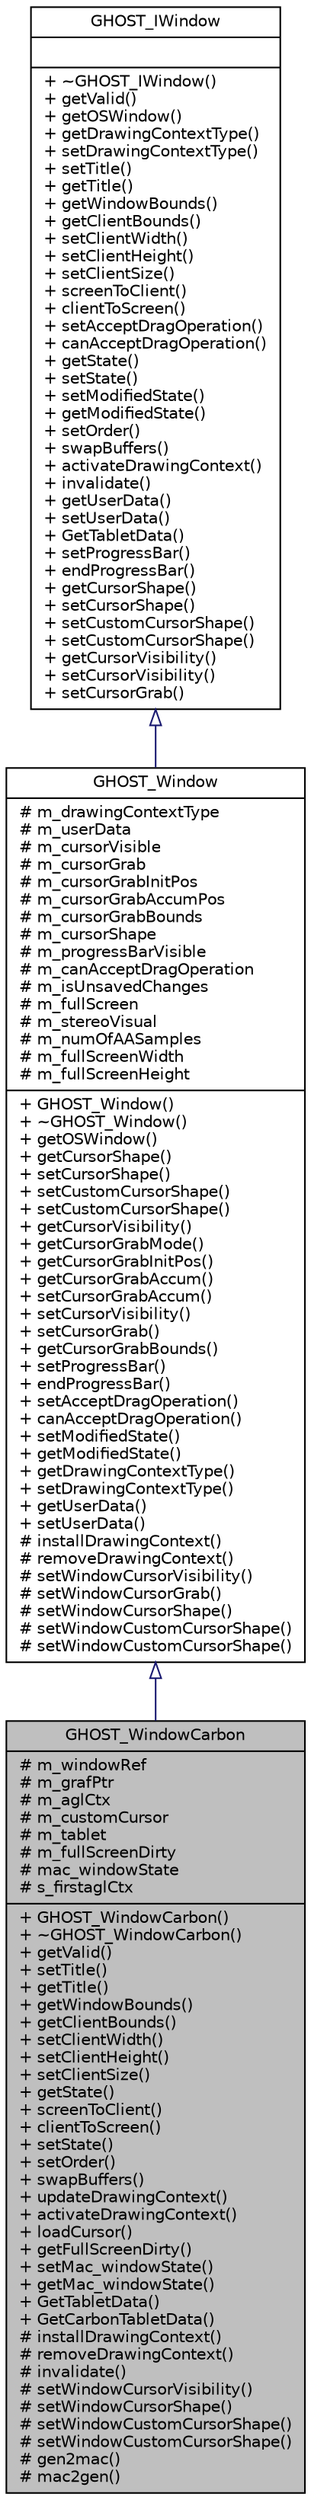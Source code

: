 digraph G
{
  edge [fontname="Helvetica",fontsize="10",labelfontname="Helvetica",labelfontsize="10"];
  node [fontname="Helvetica",fontsize="10",shape=record];
  Node1 [label="{GHOST_WindowCarbon\n|# m_windowRef\l# m_grafPtr\l# m_aglCtx\l# m_customCursor\l# m_tablet\l# m_fullScreenDirty\l# mac_windowState\l# s_firstaglCtx\l|+ GHOST_WindowCarbon()\l+ ~GHOST_WindowCarbon()\l+ getValid()\l+ setTitle()\l+ getTitle()\l+ getWindowBounds()\l+ getClientBounds()\l+ setClientWidth()\l+ setClientHeight()\l+ setClientSize()\l+ getState()\l+ screenToClient()\l+ clientToScreen()\l+ setState()\l+ setOrder()\l+ swapBuffers()\l+ updateDrawingContext()\l+ activateDrawingContext()\l+ loadCursor()\l+ getFullScreenDirty()\l+ setMac_windowState()\l+ getMac_windowState()\l+ GetTabletData()\l+ GetCarbonTabletData()\l# installDrawingContext()\l# removeDrawingContext()\l# invalidate()\l# setWindowCursorVisibility()\l# setWindowCursorShape()\l# setWindowCustomCursorShape()\l# setWindowCustomCursorShape()\l# gen2mac()\l# mac2gen()\l}",height=0.2,width=0.4,color="black", fillcolor="grey75", style="filled" fontcolor="black"];
  Node2 -> Node1 [dir=back,color="midnightblue",fontsize="10",style="solid",arrowtail="empty",fontname="Helvetica"];
  Node2 [label="{GHOST_Window\n|# m_drawingContextType\l# m_userData\l# m_cursorVisible\l# m_cursorGrab\l# m_cursorGrabInitPos\l# m_cursorGrabAccumPos\l# m_cursorGrabBounds\l# m_cursorShape\l# m_progressBarVisible\l# m_canAcceptDragOperation\l# m_isUnsavedChanges\l# m_fullScreen\l# m_stereoVisual\l# m_numOfAASamples\l# m_fullScreenWidth\l# m_fullScreenHeight\l|+ GHOST_Window()\l+ ~GHOST_Window()\l+ getOSWindow()\l+ getCursorShape()\l+ setCursorShape()\l+ setCustomCursorShape()\l+ setCustomCursorShape()\l+ getCursorVisibility()\l+ getCursorGrabMode()\l+ getCursorGrabInitPos()\l+ getCursorGrabAccum()\l+ setCursorGrabAccum()\l+ setCursorVisibility()\l+ setCursorGrab()\l+ getCursorGrabBounds()\l+ setProgressBar()\l+ endProgressBar()\l+ setAcceptDragOperation()\l+ canAcceptDragOperation()\l+ setModifiedState()\l+ getModifiedState()\l+ getDrawingContextType()\l+ setDrawingContextType()\l+ getUserData()\l+ setUserData()\l# installDrawingContext()\l# removeDrawingContext()\l# setWindowCursorVisibility()\l# setWindowCursorGrab()\l# setWindowCursorShape()\l# setWindowCustomCursorShape()\l# setWindowCustomCursorShape()\l}",height=0.2,width=0.4,color="black", fillcolor="white", style="filled",URL="$de/db8/classGHOST__Window.html"];
  Node3 -> Node2 [dir=back,color="midnightblue",fontsize="10",style="solid",arrowtail="empty",fontname="Helvetica"];
  Node3 [label="{GHOST_IWindow\n||+ ~GHOST_IWindow()\l+ getValid()\l+ getOSWindow()\l+ getDrawingContextType()\l+ setDrawingContextType()\l+ setTitle()\l+ getTitle()\l+ getWindowBounds()\l+ getClientBounds()\l+ setClientWidth()\l+ setClientHeight()\l+ setClientSize()\l+ screenToClient()\l+ clientToScreen()\l+ setAcceptDragOperation()\l+ canAcceptDragOperation()\l+ getState()\l+ setState()\l+ setModifiedState()\l+ getModifiedState()\l+ setOrder()\l+ swapBuffers()\l+ activateDrawingContext()\l+ invalidate()\l+ getUserData()\l+ setUserData()\l+ GetTabletData()\l+ setProgressBar()\l+ endProgressBar()\l+ getCursorShape()\l+ setCursorShape()\l+ setCustomCursorShape()\l+ setCustomCursorShape()\l+ getCursorVisibility()\l+ setCursorVisibility()\l+ setCursorGrab()\l}",height=0.2,width=0.4,color="black", fillcolor="white", style="filled",URL="$de/d3a/classGHOST__IWindow.html"];
}
